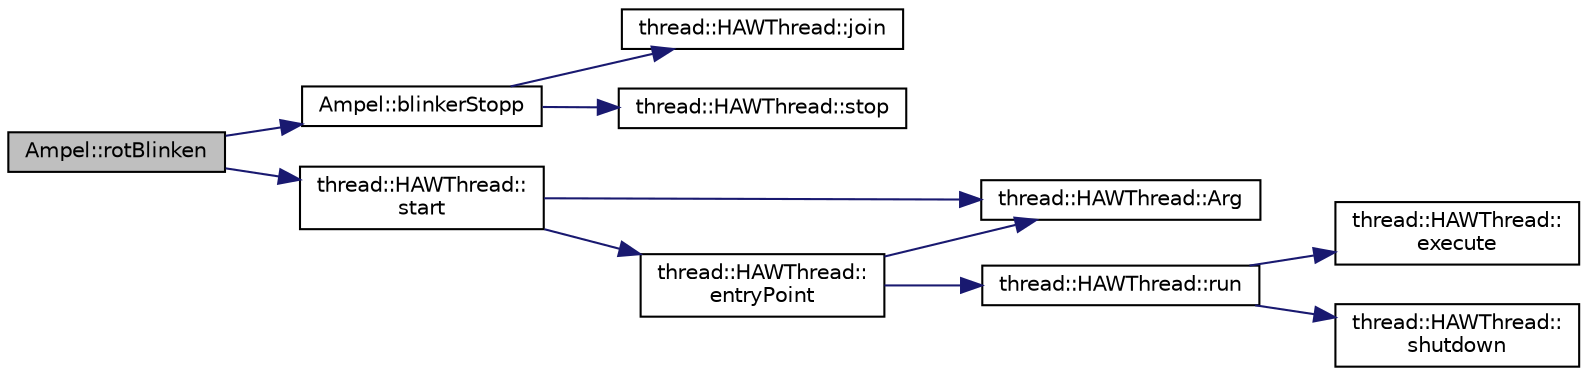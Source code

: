 digraph "Ampel::rotBlinken"
{
  edge [fontname="Helvetica",fontsize="10",labelfontname="Helvetica",labelfontsize="10"];
  node [fontname="Helvetica",fontsize="10",shape=record];
  rankdir="LR";
  Node1 [label="Ampel::rotBlinken",height=0.2,width=0.4,color="black", fillcolor="grey75", style="filled" fontcolor="black"];
  Node1 -> Node2 [color="midnightblue",fontsize="10",style="solid",fontname="Helvetica"];
  Node2 [label="Ampel::blinkerStopp",height=0.2,width=0.4,color="black", fillcolor="white", style="filled",URL="$class_ampel.html#aa1674c2cb33ef10588a9486c18f9948c"];
  Node2 -> Node3 [color="midnightblue",fontsize="10",style="solid",fontname="Helvetica"];
  Node3 [label="thread::HAWThread::join",height=0.2,width=0.4,color="black", fillcolor="white", style="filled",URL="$classthread_1_1_h_a_w_thread.html#a4732efa3445c499f1723971acc07863f"];
  Node2 -> Node4 [color="midnightblue",fontsize="10",style="solid",fontname="Helvetica"];
  Node4 [label="thread::HAWThread::stop",height=0.2,width=0.4,color="black", fillcolor="white", style="filled",URL="$classthread_1_1_h_a_w_thread.html#ae8a89c83fd7e9b9a712c19f636ab2638"];
  Node1 -> Node5 [color="midnightblue",fontsize="10",style="solid",fontname="Helvetica"];
  Node5 [label="thread::HAWThread::\lstart",height=0.2,width=0.4,color="black", fillcolor="white", style="filled",URL="$classthread_1_1_h_a_w_thread.html#ae08d268c337511a1e67fbbeefcb1e89d"];
  Node5 -> Node6 [color="midnightblue",fontsize="10",style="solid",fontname="Helvetica"];
  Node6 [label="thread::HAWThread::Arg",height=0.2,width=0.4,color="black", fillcolor="white", style="filled",URL="$classthread_1_1_h_a_w_thread.html#ab692f3a55b92623653d8213793ba4ebb"];
  Node5 -> Node7 [color="midnightblue",fontsize="10",style="solid",fontname="Helvetica"];
  Node7 [label="thread::HAWThread::\lentryPoint",height=0.2,width=0.4,color="black", fillcolor="white", style="filled",URL="$classthread_1_1_h_a_w_thread.html#a044da2e1a8884a3e2764f9f1863863c7"];
  Node7 -> Node8 [color="midnightblue",fontsize="10",style="solid",fontname="Helvetica"];
  Node8 [label="thread::HAWThread::run",height=0.2,width=0.4,color="black", fillcolor="white", style="filled",URL="$classthread_1_1_h_a_w_thread.html#a9a3e17be59877d350e310eb19c52679b"];
  Node8 -> Node9 [color="midnightblue",fontsize="10",style="solid",fontname="Helvetica"];
  Node9 [label="thread::HAWThread::\lexecute",height=0.2,width=0.4,color="black", fillcolor="white", style="filled",URL="$classthread_1_1_h_a_w_thread.html#ae565cb73c096b246664bd2474b9c8907"];
  Node8 -> Node10 [color="midnightblue",fontsize="10",style="solid",fontname="Helvetica"];
  Node10 [label="thread::HAWThread::\lshutdown",height=0.2,width=0.4,color="black", fillcolor="white", style="filled",URL="$classthread_1_1_h_a_w_thread.html#a843ee9493a41cec7e932fdec67a3b244"];
  Node7 -> Node6 [color="midnightblue",fontsize="10",style="solid",fontname="Helvetica"];
}
